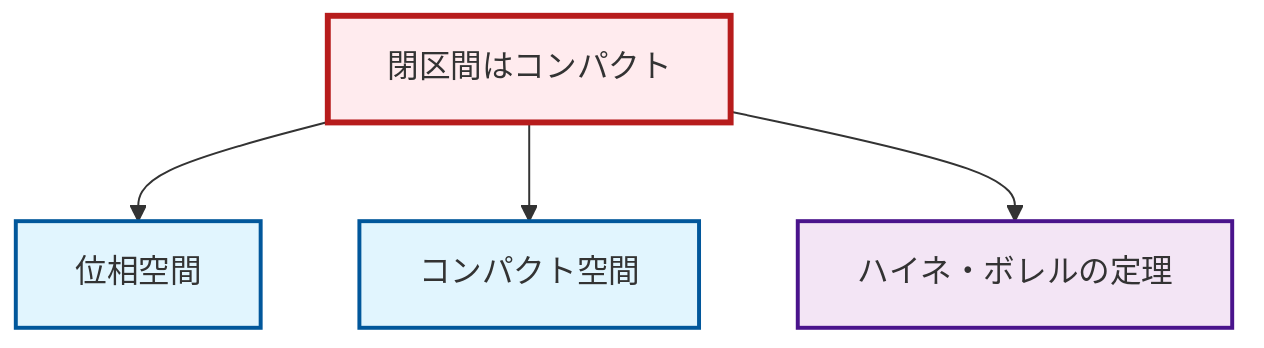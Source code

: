 graph TD
    classDef definition fill:#e1f5fe,stroke:#01579b,stroke-width:2px
    classDef theorem fill:#f3e5f5,stroke:#4a148c,stroke-width:2px
    classDef axiom fill:#fff3e0,stroke:#e65100,stroke-width:2px
    classDef example fill:#e8f5e9,stroke:#1b5e20,stroke-width:2px
    classDef current fill:#ffebee,stroke:#b71c1c,stroke-width:3px
    ex-closed-interval-compact["閉区間はコンパクト"]:::example
    def-compact["コンパクト空間"]:::definition
    def-topological-space["位相空間"]:::definition
    thm-heine-borel["ハイネ・ボレルの定理"]:::theorem
    ex-closed-interval-compact --> def-topological-space
    ex-closed-interval-compact --> def-compact
    ex-closed-interval-compact --> thm-heine-borel
    class ex-closed-interval-compact current